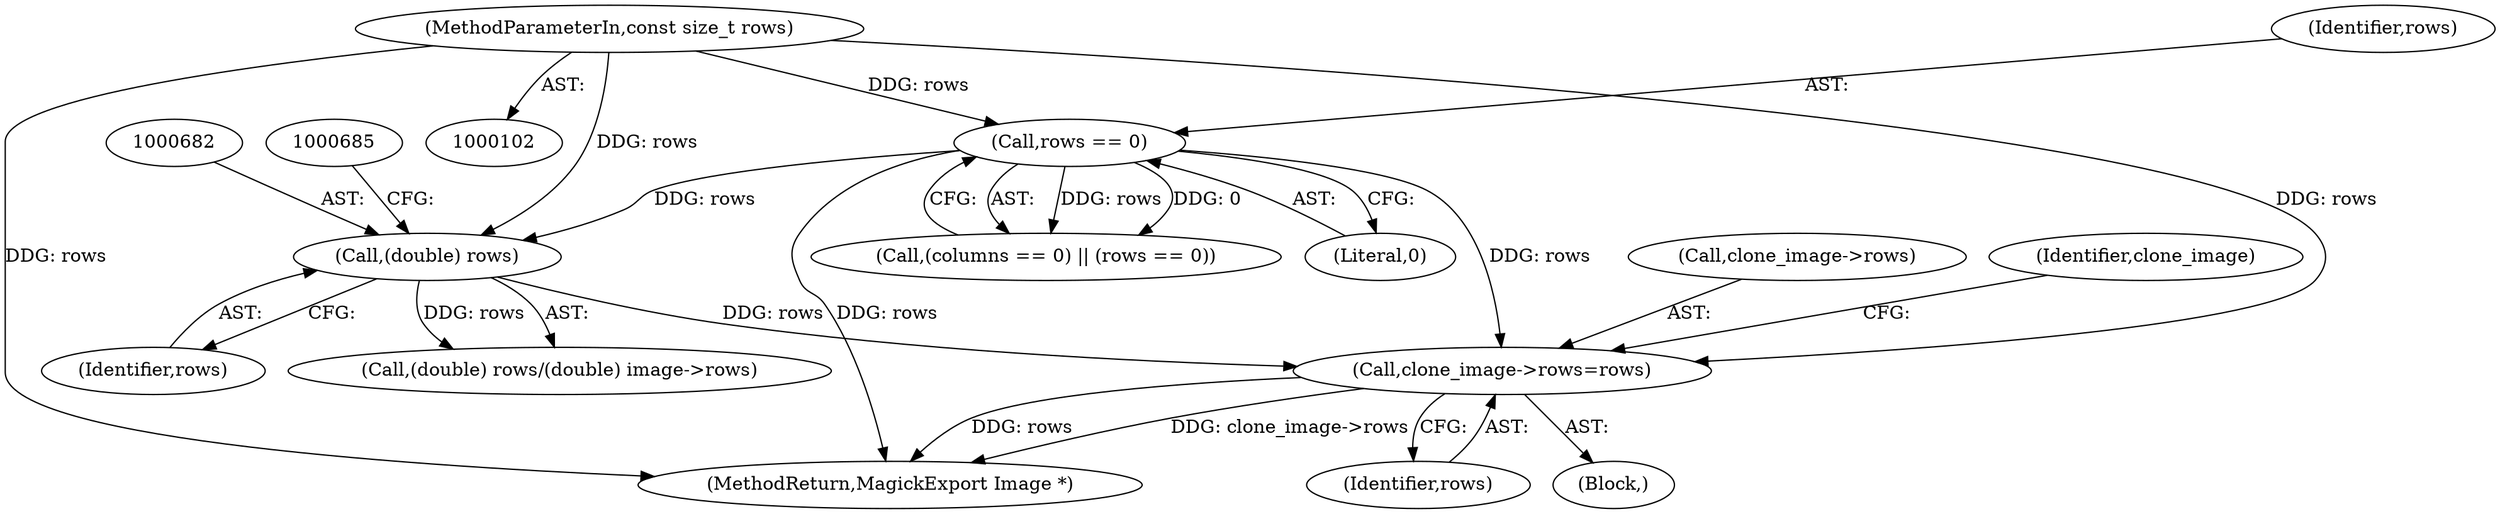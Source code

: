 digraph "0_ImageMagick_aecd0ada163a4d6c769cec178955d5f3e9316f2f_0@pointer" {
"1000748" [label="(Call,clone_image->rows=rows)"];
"1000681" [label="(Call,(double) rows)"];
"1000545" [label="(Call,rows == 0)"];
"1000105" [label="(MethodParameterIn,const size_t rows)"];
"1000108" [label="(Block,)"];
"1000546" [label="(Identifier,rows)"];
"1000105" [label="(MethodParameterIn,const size_t rows)"];
"1000683" [label="(Identifier,rows)"];
"1000749" [label="(Call,clone_image->rows)"];
"1000752" [label="(Identifier,rows)"];
"1000541" [label="(Call,(columns == 0) || (rows == 0))"];
"1000547" [label="(Literal,0)"];
"1000763" [label="(MethodReturn,MagickExport Image *)"];
"1000681" [label="(Call,(double) rows)"];
"1000680" [label="(Call,(double) rows/(double) image->rows)"];
"1000748" [label="(Call,clone_image->rows=rows)"];
"1000755" [label="(Identifier,clone_image)"];
"1000545" [label="(Call,rows == 0)"];
"1000748" -> "1000108"  [label="AST: "];
"1000748" -> "1000752"  [label="CFG: "];
"1000749" -> "1000748"  [label="AST: "];
"1000752" -> "1000748"  [label="AST: "];
"1000755" -> "1000748"  [label="CFG: "];
"1000748" -> "1000763"  [label="DDG: clone_image->rows"];
"1000748" -> "1000763"  [label="DDG: rows"];
"1000681" -> "1000748"  [label="DDG: rows"];
"1000545" -> "1000748"  [label="DDG: rows"];
"1000105" -> "1000748"  [label="DDG: rows"];
"1000681" -> "1000680"  [label="AST: "];
"1000681" -> "1000683"  [label="CFG: "];
"1000682" -> "1000681"  [label="AST: "];
"1000683" -> "1000681"  [label="AST: "];
"1000685" -> "1000681"  [label="CFG: "];
"1000681" -> "1000680"  [label="DDG: rows"];
"1000545" -> "1000681"  [label="DDG: rows"];
"1000105" -> "1000681"  [label="DDG: rows"];
"1000545" -> "1000541"  [label="AST: "];
"1000545" -> "1000547"  [label="CFG: "];
"1000546" -> "1000545"  [label="AST: "];
"1000547" -> "1000545"  [label="AST: "];
"1000541" -> "1000545"  [label="CFG: "];
"1000545" -> "1000763"  [label="DDG: rows"];
"1000545" -> "1000541"  [label="DDG: rows"];
"1000545" -> "1000541"  [label="DDG: 0"];
"1000105" -> "1000545"  [label="DDG: rows"];
"1000105" -> "1000102"  [label="AST: "];
"1000105" -> "1000763"  [label="DDG: rows"];
}
